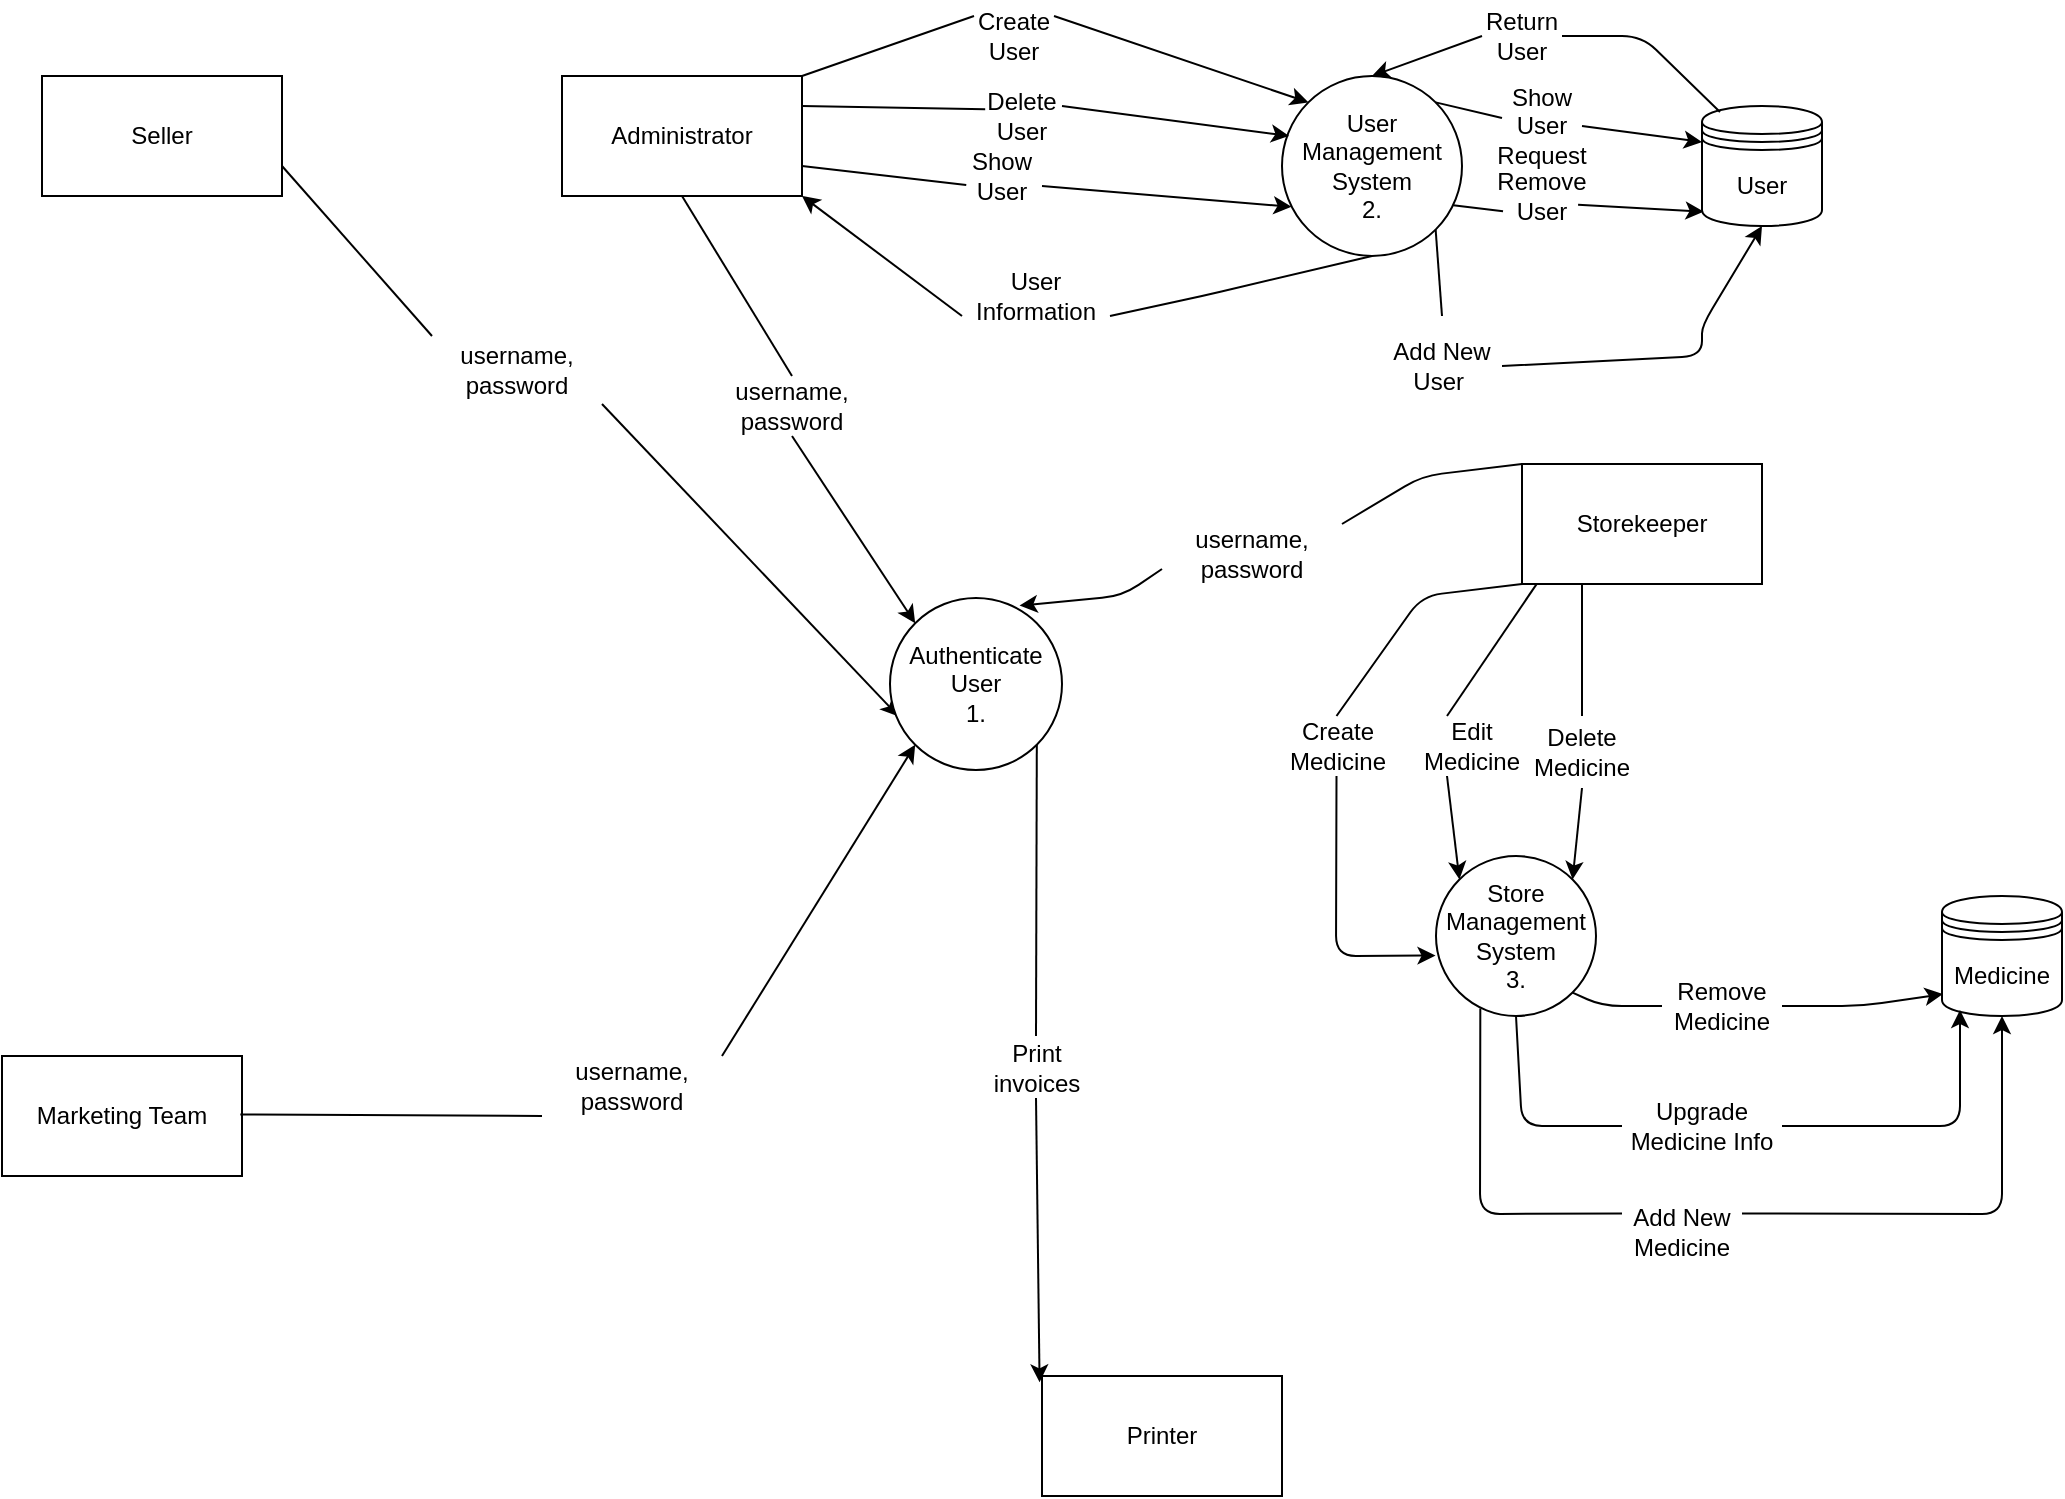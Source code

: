<mxfile version="14.6.13" type="device"><diagram id="mokcVXSYmaNh0RQACaDt" name="Page-1"><mxGraphModel dx="1038" dy="491" grid="1" gridSize="10" guides="1" tooltips="1" connect="1" arrows="1" fold="1" page="1" pageScale="1" pageWidth="827" pageHeight="1169" math="0" shadow="0"><root><mxCell id="0"/><mxCell id="1" parent="0"/><mxCell id="gqMwS6d3l2sqPH1gw4Yg-2" value="Administrator" style="rounded=0;whiteSpace=wrap;html=1;" parent="1" vertex="1"><mxGeometry x="310" y="40" width="120" height="60" as="geometry"/></mxCell><mxCell id="gqMwS6d3l2sqPH1gw4Yg-3" value="Storekeeper" style="rounded=0;whiteSpace=wrap;html=1;" parent="1" vertex="1"><mxGeometry x="790" y="234" width="120" height="60" as="geometry"/></mxCell><mxCell id="gqMwS6d3l2sqPH1gw4Yg-4" value="Seller" style="rounded=0;whiteSpace=wrap;html=1;" parent="1" vertex="1"><mxGeometry x="50" y="40" width="120" height="60" as="geometry"/></mxCell><mxCell id="gqMwS6d3l2sqPH1gw4Yg-5" value="Marketing Team" style="rounded=0;whiteSpace=wrap;html=1;" parent="1" vertex="1"><mxGeometry x="30" y="530" width="120" height="60" as="geometry"/></mxCell><mxCell id="gqMwS6d3l2sqPH1gw4Yg-8" value="" style="endArrow=classic;html=1;exitX=1;exitY=1;exitDx=0;exitDy=0;entryX=0.05;entryY=0.688;entryDx=0;entryDy=0;entryPerimeter=0;startArrow=none;" parent="1" source="gqMwS6d3l2sqPH1gw4Yg-9" target="Wz61JIbvvKoA4WCaTpvj-23" edge="1"><mxGeometry width="50" height="50" relative="1" as="geometry"><mxPoint x="64.8" y="385.98" as="sourcePoint"/><mxPoint x="470" y="359" as="targetPoint"/></mxGeometry></mxCell><mxCell id="gqMwS6d3l2sqPH1gw4Yg-10" value="" style="endArrow=classic;html=1;exitX=1;exitY=0;exitDx=0;exitDy=0;entryX=0;entryY=1;entryDx=0;entryDy=0;startArrow=none;" parent="1" source="gqMwS6d3l2sqPH1gw4Yg-11" target="Wz61JIbvvKoA4WCaTpvj-23" edge="1"><mxGeometry width="50" height="50" relative="1" as="geometry"><mxPoint x="52.8" y="469.997" as="sourcePoint"/><mxPoint x="480.239" y="379.94" as="targetPoint"/></mxGeometry></mxCell><mxCell id="gqMwS6d3l2sqPH1gw4Yg-12" value="" style="endArrow=classic;html=1;entryX=0.753;entryY=0.044;entryDx=0;entryDy=0;entryPerimeter=0;exitX=0;exitY=0.75;exitDx=0;exitDy=0;startArrow=none;" parent="1" source="gqMwS6d3l2sqPH1gw4Yg-13" target="Wz61JIbvvKoA4WCaTpvj-23" edge="1"><mxGeometry width="50" height="50" relative="1" as="geometry"><mxPoint x="60" y="267.447" as="sourcePoint"/><mxPoint x="553" y="344" as="targetPoint"/><Array as="points"><mxPoint x="590" y="300"/></Array></mxGeometry></mxCell><mxCell id="gqMwS6d3l2sqPH1gw4Yg-22" value="Printer" style="rounded=0;whiteSpace=wrap;html=1;" parent="1" vertex="1"><mxGeometry x="550" y="690" width="120" height="60" as="geometry"/></mxCell><mxCell id="gqMwS6d3l2sqPH1gw4Yg-23" value="" style="endArrow=classic;html=1;entryX=-0.01;entryY=0.053;entryDx=0;entryDy=0;entryPerimeter=0;exitX=0.5;exitY=1;exitDx=0;exitDy=0;startArrow=none;" parent="1" source="gqMwS6d3l2sqPH1gw4Yg-24" target="gqMwS6d3l2sqPH1gw4Yg-22" edge="1"><mxGeometry width="50" height="50" relative="1" as="geometry"><mxPoint x="549.37" y="380.314" as="sourcePoint"/><mxPoint x="500" y="450" as="targetPoint"/></mxGeometry></mxCell><mxCell id="Wz61JIbvvKoA4WCaTpvj-2" value="User Management System&lt;br&gt;2." style="ellipse;whiteSpace=wrap;html=1;aspect=fixed;" vertex="1" parent="1"><mxGeometry x="670" y="40" width="90" height="90" as="geometry"/></mxCell><mxCell id="Wz61JIbvvKoA4WCaTpvj-7" value="" style="endArrow=classic;html=1;exitX=0.5;exitY=1;exitDx=0;exitDy=0;entryX=0;entryY=0;entryDx=0;entryDy=0;startArrow=none;" edge="1" parent="1" source="gqMwS6d3l2sqPH1gw4Yg-7" target="Wz61JIbvvKoA4WCaTpvj-23"><mxGeometry width="50" height="50" relative="1" as="geometry"><mxPoint x="420" y="180" as="sourcePoint"/><mxPoint x="479.645" y="308.645" as="targetPoint"/></mxGeometry></mxCell><mxCell id="Wz61JIbvvKoA4WCaTpvj-8" value="User" style="shape=datastore;whiteSpace=wrap;html=1;" vertex="1" parent="1"><mxGeometry x="880" y="55" width="60" height="60" as="geometry"/></mxCell><mxCell id="Wz61JIbvvKoA4WCaTpvj-9" value="" style="endArrow=classic;html=1;exitX=1;exitY=0;exitDx=0;exitDy=0;entryX=0;entryY=0;entryDx=0;entryDy=0;startArrow=none;" edge="1" parent="1" source="Wz61JIbvvKoA4WCaTpvj-11" target="Wz61JIbvvKoA4WCaTpvj-2"><mxGeometry width="50" height="50" relative="1" as="geometry"><mxPoint x="430" y="68" as="sourcePoint"/><mxPoint x="590" y="40" as="targetPoint"/></mxGeometry></mxCell><mxCell id="Wz61JIbvvKoA4WCaTpvj-13" value="" style="endArrow=classic;html=1;exitX=1;exitY=0.5;exitDx=0;exitDy=0;entryX=0.5;entryY=1;entryDx=0;entryDy=0;startArrow=none;" edge="1" parent="1" source="Wz61JIbvvKoA4WCaTpvj-12" target="Wz61JIbvvKoA4WCaTpvj-8"><mxGeometry width="50" height="50" relative="1" as="geometry"><mxPoint x="790" y="225" as="sourcePoint"/><mxPoint x="840" y="175" as="targetPoint"/><Array as="points"><mxPoint x="880" y="180"/><mxPoint x="880" y="165"/></Array></mxGeometry></mxCell><mxCell id="Wz61JIbvvKoA4WCaTpvj-17" value="" style="endArrow=classic;html=1;exitX=1;exitY=0.25;exitDx=0;exitDy=0;entryX=0.04;entryY=0.333;entryDx=0;entryDy=0;entryPerimeter=0;startArrow=none;" edge="1" parent="1" source="Wz61JIbvvKoA4WCaTpvj-20" target="Wz61JIbvvKoA4WCaTpvj-2"><mxGeometry width="50" height="50" relative="1" as="geometry"><mxPoint x="480" y="140" as="sourcePoint"/><mxPoint x="530" y="90" as="targetPoint"/></mxGeometry></mxCell><mxCell id="Wz61JIbvvKoA4WCaTpvj-21" value="" style="endArrow=classic;html=1;exitX=0.951;exitY=0.718;exitDx=0;exitDy=0;exitPerimeter=0;entryX=0.013;entryY=0.88;entryDx=0;entryDy=0;entryPerimeter=0;startArrow=none;" edge="1" parent="1" source="Wz61JIbvvKoA4WCaTpvj-22" target="Wz61JIbvvKoA4WCaTpvj-8"><mxGeometry width="50" height="50" relative="1" as="geometry"><mxPoint x="770" y="90" as="sourcePoint"/><mxPoint x="820" y="40" as="targetPoint"/></mxGeometry></mxCell><mxCell id="Wz61JIbvvKoA4WCaTpvj-23" value="Authenticate User&lt;br&gt;1." style="ellipse;whiteSpace=wrap;html=1;aspect=fixed;" vertex="1" parent="1"><mxGeometry x="474" y="301" width="86" height="86" as="geometry"/></mxCell><mxCell id="Wz61JIbvvKoA4WCaTpvj-26" value="" style="endArrow=classic;html=1;exitX=1;exitY=0.75;exitDx=0;exitDy=0;entryX=0.053;entryY=0.727;entryDx=0;entryDy=0;entryPerimeter=0;startArrow=none;" edge="1" parent="1" source="Wz61JIbvvKoA4WCaTpvj-32" target="Wz61JIbvvKoA4WCaTpvj-2"><mxGeometry width="50" height="50" relative="1" as="geometry"><mxPoint x="520" y="220" as="sourcePoint"/><mxPoint x="570" y="170" as="targetPoint"/></mxGeometry></mxCell><mxCell id="Wz61JIbvvKoA4WCaTpvj-11" value="Create User" style="text;html=1;strokeColor=none;fillColor=none;align=center;verticalAlign=middle;whiteSpace=wrap;rounded=0;" vertex="1" parent="1"><mxGeometry x="516" y="10" width="40" height="20" as="geometry"/></mxCell><mxCell id="Wz61JIbvvKoA4WCaTpvj-27" value="" style="endArrow=none;html=1;exitX=1;exitY=0;exitDx=0;exitDy=0;entryX=0;entryY=0;entryDx=0;entryDy=0;" edge="1" parent="1" source="gqMwS6d3l2sqPH1gw4Yg-2" target="Wz61JIbvvKoA4WCaTpvj-11"><mxGeometry width="50" height="50" relative="1" as="geometry"><mxPoint x="430" y="40" as="sourcePoint"/><mxPoint x="683.18" y="53.18" as="targetPoint"/></mxGeometry></mxCell><mxCell id="Wz61JIbvvKoA4WCaTpvj-20" value="Delete User" style="text;html=1;strokeColor=none;fillColor=none;align=center;verticalAlign=middle;whiteSpace=wrap;rounded=0;" vertex="1" parent="1"><mxGeometry x="520" y="50" width="40" height="20" as="geometry"/></mxCell><mxCell id="Wz61JIbvvKoA4WCaTpvj-29" value="" style="endArrow=none;html=1;exitX=1;exitY=0.25;exitDx=0;exitDy=0;entryX=0.04;entryY=0.333;entryDx=0;entryDy=0;entryPerimeter=0;" edge="1" parent="1" source="gqMwS6d3l2sqPH1gw4Yg-2" target="Wz61JIbvvKoA4WCaTpvj-20"><mxGeometry width="50" height="50" relative="1" as="geometry"><mxPoint x="430" y="55" as="sourcePoint"/><mxPoint x="673.6" y="69.97" as="targetPoint"/></mxGeometry></mxCell><mxCell id="Wz61JIbvvKoA4WCaTpvj-22" value="Remove User" style="text;html=1;strokeColor=none;fillColor=none;align=center;verticalAlign=middle;whiteSpace=wrap;rounded=0;" vertex="1" parent="1"><mxGeometry x="780" y="90" width="40" height="20" as="geometry"/></mxCell><mxCell id="Wz61JIbvvKoA4WCaTpvj-30" value="" style="endArrow=none;html=1;exitX=0.951;exitY=0.718;exitDx=0;exitDy=0;exitPerimeter=0;entryX=0.013;entryY=0.88;entryDx=0;entryDy=0;entryPerimeter=0;" edge="1" parent="1" source="Wz61JIbvvKoA4WCaTpvj-2" target="Wz61JIbvvKoA4WCaTpvj-22"><mxGeometry width="50" height="50" relative="1" as="geometry"><mxPoint x="755.59" y="104.62" as="sourcePoint"/><mxPoint x="850.78" y="107.8" as="targetPoint"/></mxGeometry></mxCell><mxCell id="Wz61JIbvvKoA4WCaTpvj-12" value="Add New User&amp;nbsp;" style="text;html=1;strokeColor=none;fillColor=none;align=center;verticalAlign=middle;whiteSpace=wrap;rounded=0;" vertex="1" parent="1"><mxGeometry x="720" y="160" width="60" height="50" as="geometry"/></mxCell><mxCell id="Wz61JIbvvKoA4WCaTpvj-31" value="" style="endArrow=none;html=1;entryX=0.5;entryY=0;entryDx=0;entryDy=0;exitX=1;exitY=1;exitDx=0;exitDy=0;" edge="1" parent="1" source="Wz61JIbvvKoA4WCaTpvj-2" target="Wz61JIbvvKoA4WCaTpvj-12"><mxGeometry width="50" height="50" relative="1" as="geometry"><mxPoint x="750" y="117" as="sourcePoint"/><mxPoint x="750" y="150" as="targetPoint"/><Array as="points"/></mxGeometry></mxCell><mxCell id="Wz61JIbvvKoA4WCaTpvj-32" value="Show User" style="text;html=1;strokeColor=none;fillColor=none;align=center;verticalAlign=middle;whiteSpace=wrap;rounded=0;" vertex="1" parent="1"><mxGeometry x="510" y="80" width="40" height="20" as="geometry"/></mxCell><mxCell id="Wz61JIbvvKoA4WCaTpvj-33" value="" style="endArrow=none;html=1;exitX=1;exitY=0.75;exitDx=0;exitDy=0;entryX=0.053;entryY=0.727;entryDx=0;entryDy=0;entryPerimeter=0;" edge="1" parent="1" source="gqMwS6d3l2sqPH1gw4Yg-2" target="Wz61JIbvvKoA4WCaTpvj-32"><mxGeometry width="50" height="50" relative="1" as="geometry"><mxPoint x="430" y="85" as="sourcePoint"/><mxPoint x="674.77" y="105.43" as="targetPoint"/></mxGeometry></mxCell><mxCell id="Wz61JIbvvKoA4WCaTpvj-35" value="" style="endArrow=classic;html=1;exitX=1;exitY=0.5;exitDx=0;exitDy=0;entryX=0;entryY=0.3;entryDx=0;entryDy=0;startArrow=none;" edge="1" parent="1" source="Wz61JIbvvKoA4WCaTpvj-34" target="Wz61JIbvvKoA4WCaTpvj-8"><mxGeometry width="50" height="50" relative="1" as="geometry"><mxPoint x="770" y="60" as="sourcePoint"/><mxPoint x="820" y="10" as="targetPoint"/></mxGeometry></mxCell><mxCell id="Wz61JIbvvKoA4WCaTpvj-34" value="Show User Request" style="text;html=1;strokeColor=none;fillColor=none;align=center;verticalAlign=middle;whiteSpace=wrap;rounded=0;" vertex="1" parent="1"><mxGeometry x="780" y="55" width="40" height="20" as="geometry"/></mxCell><mxCell id="Wz61JIbvvKoA4WCaTpvj-36" value="" style="endArrow=none;html=1;exitX=1;exitY=0;exitDx=0;exitDy=0;entryX=0;entryY=0.3;entryDx=0;entryDy=0;" edge="1" parent="1" source="Wz61JIbvvKoA4WCaTpvj-2" target="Wz61JIbvvKoA4WCaTpvj-34"><mxGeometry width="50" height="50" relative="1" as="geometry"><mxPoint x="746.82" y="53.18" as="sourcePoint"/><mxPoint x="850" y="73" as="targetPoint"/></mxGeometry></mxCell><mxCell id="Wz61JIbvvKoA4WCaTpvj-37" value="" style="endArrow=classic;html=1;exitX=0;exitY=0.5;exitDx=0;exitDy=0;entryX=0.5;entryY=0;entryDx=0;entryDy=0;startArrow=none;" edge="1" parent="1" source="Wz61JIbvvKoA4WCaTpvj-38" target="Wz61JIbvvKoA4WCaTpvj-2"><mxGeometry width="50" height="50" relative="1" as="geometry"><mxPoint x="840" y="50" as="sourcePoint"/><mxPoint x="890" as="targetPoint"/><Array as="points"/></mxGeometry></mxCell><mxCell id="Wz61JIbvvKoA4WCaTpvj-38" value="Return User" style="text;html=1;strokeColor=none;fillColor=none;align=center;verticalAlign=middle;whiteSpace=wrap;rounded=0;" vertex="1" parent="1"><mxGeometry x="770" y="10" width="40" height="20" as="geometry"/></mxCell><mxCell id="Wz61JIbvvKoA4WCaTpvj-39" value="" style="endArrow=none;html=1;exitX=0.15;exitY=0.05;exitDx=0;exitDy=0;exitPerimeter=0;entryX=1;entryY=0.5;entryDx=0;entryDy=0;" edge="1" parent="1" source="Wz61JIbvvKoA4WCaTpvj-8" target="Wz61JIbvvKoA4WCaTpvj-38"><mxGeometry width="50" height="50" relative="1" as="geometry"><mxPoint x="859" y="58" as="sourcePoint"/><mxPoint x="715" y="40" as="targetPoint"/><Array as="points"><mxPoint x="850" y="20"/></Array></mxGeometry></mxCell><mxCell id="Wz61JIbvvKoA4WCaTpvj-40" value="" style="endArrow=classic;html=1;entryX=1;entryY=1;entryDx=0;entryDy=0;startArrow=none;exitX=0;exitY=0.75;exitDx=0;exitDy=0;" edge="1" parent="1" source="Wz61JIbvvKoA4WCaTpvj-41" target="gqMwS6d3l2sqPH1gw4Yg-2"><mxGeometry width="50" height="50" relative="1" as="geometry"><mxPoint x="500" y="160" as="sourcePoint"/><mxPoint x="560" y="150" as="targetPoint"/><Array as="points"/></mxGeometry></mxCell><mxCell id="Wz61JIbvvKoA4WCaTpvj-41" value="User Information" style="text;html=1;strokeColor=none;fillColor=none;align=center;verticalAlign=middle;whiteSpace=wrap;rounded=0;" vertex="1" parent="1"><mxGeometry x="510" y="130" width="74" height="40" as="geometry"/></mxCell><mxCell id="Wz61JIbvvKoA4WCaTpvj-42" value="" style="endArrow=none;html=1;exitX=0.5;exitY=1;exitDx=0;exitDy=0;entryX=1;entryY=0.75;entryDx=0;entryDy=0;" edge="1" parent="1" source="Wz61JIbvvKoA4WCaTpvj-2" target="Wz61JIbvvKoA4WCaTpvj-41"><mxGeometry width="50" height="50" relative="1" as="geometry"><mxPoint x="715" y="130" as="sourcePoint"/><mxPoint x="600" y="180" as="targetPoint"/><Array as="points"><mxPoint x="630" y="150"/></Array></mxGeometry></mxCell><mxCell id="Wz61JIbvvKoA4WCaTpvj-44" value="Store Management System &lt;br&gt;3." style="ellipse;whiteSpace=wrap;html=1;aspect=fixed;" vertex="1" parent="1"><mxGeometry x="747" y="430" width="80" height="80" as="geometry"/></mxCell><mxCell id="gqMwS6d3l2sqPH1gw4Yg-7" value="username,&lt;br&gt;password" style="text;html=1;strokeColor=none;fillColor=none;align=center;verticalAlign=middle;whiteSpace=wrap;rounded=0;" parent="1" vertex="1"><mxGeometry x="380" y="190" width="90" height="30" as="geometry"/></mxCell><mxCell id="Wz61JIbvvKoA4WCaTpvj-46" value="" style="endArrow=none;html=1;exitX=0.5;exitY=1;exitDx=0;exitDy=0;entryX=0.5;entryY=0;entryDx=0;entryDy=0;" edge="1" parent="1" source="gqMwS6d3l2sqPH1gw4Yg-2" target="gqMwS6d3l2sqPH1gw4Yg-7"><mxGeometry width="50" height="50" relative="1" as="geometry"><mxPoint x="370" y="100" as="sourcePoint"/><mxPoint x="486.594" y="313.594" as="targetPoint"/></mxGeometry></mxCell><mxCell id="gqMwS6d3l2sqPH1gw4Yg-13" value="username,&lt;br&gt;password" style="text;html=1;strokeColor=none;fillColor=none;align=center;verticalAlign=middle;whiteSpace=wrap;rounded=0;" parent="1" vertex="1"><mxGeometry x="610" y="264" width="90" height="30" as="geometry"/></mxCell><mxCell id="Wz61JIbvvKoA4WCaTpvj-47" value="" style="endArrow=none;html=1;entryX=1;entryY=0;entryDx=0;entryDy=0;exitX=0;exitY=0;exitDx=0;exitDy=0;" edge="1" parent="1" source="gqMwS6d3l2sqPH1gw4Yg-3" target="gqMwS6d3l2sqPH1gw4Yg-13"><mxGeometry width="50" height="50" relative="1" as="geometry"><mxPoint x="790" y="260" as="sourcePoint"/><mxPoint x="538.758" y="304.784" as="targetPoint"/><Array as="points"><mxPoint x="740" y="240"/></Array></mxGeometry></mxCell><mxCell id="Wz61JIbvvKoA4WCaTpvj-48" value="Medicine" style="shape=datastore;whiteSpace=wrap;html=1;" vertex="1" parent="1"><mxGeometry x="1000" y="450" width="60" height="60" as="geometry"/></mxCell><mxCell id="gqMwS6d3l2sqPH1gw4Yg-24" value="Print invoices" style="text;html=1;strokeColor=none;fillColor=none;align=center;verticalAlign=middle;whiteSpace=wrap;rounded=0;" parent="1" vertex="1"><mxGeometry x="519.5" y="520" width="55" height="31" as="geometry"/></mxCell><mxCell id="Wz61JIbvvKoA4WCaTpvj-49" value="" style="endArrow=none;html=1;entryX=0.5;entryY=0;entryDx=0;entryDy=0;exitX=1;exitY=1;exitDx=0;exitDy=0;" edge="1" parent="1" source="Wz61JIbvvKoA4WCaTpvj-23" target="gqMwS6d3l2sqPH1gw4Yg-24"><mxGeometry width="50" height="50" relative="1" as="geometry"><mxPoint x="547.406" y="374.406" as="sourcePoint"/><mxPoint x="548.8" y="693.18" as="targetPoint"/></mxGeometry></mxCell><mxCell id="Wz61JIbvvKoA4WCaTpvj-50" value="" style="endArrow=classic;html=1;exitX=1;exitY=0.5;exitDx=0;exitDy=0;entryX=0.007;entryY=0.817;entryDx=0;entryDy=0;entryPerimeter=0;startArrow=none;" edge="1" parent="1" source="Wz61JIbvvKoA4WCaTpvj-70" target="Wz61JIbvvKoA4WCaTpvj-48"><mxGeometry width="50" height="50" relative="1" as="geometry"><mxPoint x="860" y="520" as="sourcePoint"/><mxPoint x="910" y="470" as="targetPoint"/><Array as="points"><mxPoint x="960" y="505"/></Array></mxGeometry></mxCell><mxCell id="Wz61JIbvvKoA4WCaTpvj-52" value="" style="endArrow=classic;html=1;entryX=0.5;entryY=1;entryDx=0;entryDy=0;startArrow=none;exitX=1;exitY=0.25;exitDx=0;exitDy=0;" edge="1" parent="1" source="Wz61JIbvvKoA4WCaTpvj-62" target="Wz61JIbvvKoA4WCaTpvj-48"><mxGeometry width="50" height="50" relative="1" as="geometry"><mxPoint x="940" y="630" as="sourcePoint"/><mxPoint x="870" y="387" as="targetPoint"/><Array as="points"><mxPoint x="1030" y="609"/></Array></mxGeometry></mxCell><mxCell id="Wz61JIbvvKoA4WCaTpvj-53" value="" style="endArrow=classic;html=1;exitX=0.25;exitY=1;exitDx=0;exitDy=0;entryX=0;entryY=0;entryDx=0;entryDy=0;startArrow=none;" edge="1" parent="1" source="Wz61JIbvvKoA4WCaTpvj-64" target="Wz61JIbvvKoA4WCaTpvj-44"><mxGeometry width="50" height="50" relative="1" as="geometry"><mxPoint x="820" y="390" as="sourcePoint"/><mxPoint x="870" y="340" as="targetPoint"/></mxGeometry></mxCell><mxCell id="Wz61JIbvvKoA4WCaTpvj-55" value="" style="endArrow=classic;html=1;exitX=0.5;exitY=1;exitDx=0;exitDy=0;entryX=1;entryY=0;entryDx=0;entryDy=0;startArrow=none;" edge="1" parent="1" source="Wz61JIbvvKoA4WCaTpvj-68" target="Wz61JIbvvKoA4WCaTpvj-44"><mxGeometry width="50" height="50" relative="1" as="geometry"><mxPoint x="845" y="378" as="sourcePoint"/><mxPoint x="895" y="328" as="targetPoint"/></mxGeometry></mxCell><mxCell id="Wz61JIbvvKoA4WCaTpvj-57" value="" style="endArrow=classic;html=1;exitX=0.5;exitY=1;exitDx=0;exitDy=0;entryX=-0.003;entryY=0.622;entryDx=0;entryDy=0;startArrow=none;entryPerimeter=0;" edge="1" parent="1" source="Wz61JIbvvKoA4WCaTpvj-59" target="Wz61JIbvvKoA4WCaTpvj-44"><mxGeometry width="50" height="50" relative="1" as="geometry"><mxPoint x="770" y="360" as="sourcePoint"/><mxPoint x="820" y="310" as="targetPoint"/><Array as="points"><mxPoint x="697" y="480"/></Array></mxGeometry></mxCell><mxCell id="Wz61JIbvvKoA4WCaTpvj-58" value="" style="endArrow=classic;html=1;entryX=0.15;entryY=0.95;entryDx=0;entryDy=0;entryPerimeter=0;startArrow=none;exitX=1;exitY=0.5;exitDx=0;exitDy=0;" edge="1" parent="1" source="Wz61JIbvvKoA4WCaTpvj-66" target="Wz61JIbvvKoA4WCaTpvj-48"><mxGeometry width="50" height="50" relative="1" as="geometry"><mxPoint x="787" y="510" as="sourcePoint"/><mxPoint x="905" y="480" as="targetPoint"/><Array as="points"><mxPoint x="1009" y="565"/></Array></mxGeometry></mxCell><mxCell id="Wz61JIbvvKoA4WCaTpvj-59" value="Create Medicine" style="text;html=1;strokeColor=none;fillColor=none;align=center;verticalAlign=middle;whiteSpace=wrap;rounded=0;" vertex="1" parent="1"><mxGeometry x="664.5" y="360" width="65.5" height="30" as="geometry"/></mxCell><mxCell id="Wz61JIbvvKoA4WCaTpvj-60" value="" style="endArrow=none;html=1;exitX=0;exitY=1;exitDx=0;exitDy=0;entryX=0.5;entryY=0;entryDx=0;entryDy=0;" edge="1" parent="1" source="gqMwS6d3l2sqPH1gw4Yg-3" target="Wz61JIbvvKoA4WCaTpvj-59"><mxGeometry width="50" height="50" relative="1" as="geometry"><mxPoint x="790" y="294" as="sourcePoint"/><mxPoint x="850" y="320" as="targetPoint"/><Array as="points"><mxPoint x="740" y="300"/></Array></mxGeometry></mxCell><mxCell id="Wz61JIbvvKoA4WCaTpvj-62" value="Add New Medicine" style="text;html=1;strokeColor=none;fillColor=none;align=center;verticalAlign=middle;whiteSpace=wrap;rounded=0;" vertex="1" parent="1"><mxGeometry x="840" y="600" width="60" height="35" as="geometry"/></mxCell><mxCell id="Wz61JIbvvKoA4WCaTpvj-63" value="" style="endArrow=none;html=1;exitX=0.277;exitY=0.953;exitDx=0;exitDy=0;exitPerimeter=0;entryX=0;entryY=0.25;entryDx=0;entryDy=0;" edge="1" parent="1" source="Wz61JIbvvKoA4WCaTpvj-44" target="Wz61JIbvvKoA4WCaTpvj-62"><mxGeometry width="50" height="50" relative="1" as="geometry"><mxPoint x="769.16" y="506.24" as="sourcePoint"/><mxPoint x="820" y="610" as="targetPoint"/><Array as="points"><mxPoint x="769" y="609"/></Array></mxGeometry></mxCell><mxCell id="Wz61JIbvvKoA4WCaTpvj-64" value="Edit Medicine" style="text;html=1;strokeColor=none;fillColor=none;align=center;verticalAlign=middle;whiteSpace=wrap;rounded=0;" vertex="1" parent="1"><mxGeometry x="740" y="360" width="50" height="30" as="geometry"/></mxCell><mxCell id="Wz61JIbvvKoA4WCaTpvj-65" value="" style="endArrow=none;html=1;exitX=0.06;exitY=1.003;exitDx=0;exitDy=0;exitPerimeter=0;entryX=0.25;entryY=0;entryDx=0;entryDy=0;" edge="1" parent="1" source="gqMwS6d3l2sqPH1gw4Yg-3" target="Wz61JIbvvKoA4WCaTpvj-64"><mxGeometry width="50" height="50" relative="1" as="geometry"><mxPoint x="797.2" y="294.18" as="sourcePoint"/><mxPoint x="758.716" y="441.716" as="targetPoint"/></mxGeometry></mxCell><mxCell id="Wz61JIbvvKoA4WCaTpvj-66" value="Upgrade Medicine Info" style="text;html=1;strokeColor=none;fillColor=none;align=center;verticalAlign=middle;whiteSpace=wrap;rounded=0;" vertex="1" parent="1"><mxGeometry x="840" y="540" width="80" height="50" as="geometry"/></mxCell><mxCell id="Wz61JIbvvKoA4WCaTpvj-67" value="" style="endArrow=none;html=1;entryX=0;entryY=0.5;entryDx=0;entryDy=0;" edge="1" parent="1" target="Wz61JIbvvKoA4WCaTpvj-66"><mxGeometry width="50" height="50" relative="1" as="geometry"><mxPoint x="787" y="510" as="sourcePoint"/><mxPoint x="1009" y="507" as="targetPoint"/><Array as="points"><mxPoint x="790" y="565"/></Array></mxGeometry></mxCell><mxCell id="Wz61JIbvvKoA4WCaTpvj-68" value="Delete Medicine" style="text;html=1;strokeColor=none;fillColor=none;align=center;verticalAlign=middle;whiteSpace=wrap;rounded=0;" vertex="1" parent="1"><mxGeometry x="790" y="360" width="60" height="36" as="geometry"/></mxCell><mxCell id="Wz61JIbvvKoA4WCaTpvj-69" value="" style="endArrow=none;html=1;exitX=0.25;exitY=1;exitDx=0;exitDy=0;entryX=0.5;entryY=0;entryDx=0;entryDy=0;" edge="1" parent="1" source="gqMwS6d3l2sqPH1gw4Yg-3" target="Wz61JIbvvKoA4WCaTpvj-68"><mxGeometry width="50" height="50" relative="1" as="geometry"><mxPoint x="850" y="294" as="sourcePoint"/><mxPoint x="806.84" y="431.04" as="targetPoint"/></mxGeometry></mxCell><mxCell id="Wz61JIbvvKoA4WCaTpvj-70" value="Remove Medicine" style="text;html=1;strokeColor=none;fillColor=none;align=center;verticalAlign=middle;whiteSpace=wrap;rounded=0;" vertex="1" parent="1"><mxGeometry x="860" y="490" width="60" height="30" as="geometry"/></mxCell><mxCell id="Wz61JIbvvKoA4WCaTpvj-71" value="" style="endArrow=none;html=1;exitX=1;exitY=1;exitDx=0;exitDy=0;entryX=0;entryY=0.5;entryDx=0;entryDy=0;" edge="1" parent="1" source="Wz61JIbvvKoA4WCaTpvj-44" target="Wz61JIbvvKoA4WCaTpvj-70"><mxGeometry width="50" height="50" relative="1" as="geometry"><mxPoint x="815.284" y="498.284" as="sourcePoint"/><mxPoint x="1000.42" y="499.02" as="targetPoint"/><Array as="points"><mxPoint x="830" y="505"/></Array></mxGeometry></mxCell><mxCell id="gqMwS6d3l2sqPH1gw4Yg-9" value="username,&lt;br&gt;password" style="text;html=1;strokeColor=none;fillColor=none;align=center;verticalAlign=middle;whiteSpace=wrap;rounded=0;" parent="1" vertex="1"><mxGeometry x="245" y="170" width="85" height="34" as="geometry"/></mxCell><mxCell id="Wz61JIbvvKoA4WCaTpvj-74" value="" style="endArrow=none;html=1;exitX=1;exitY=0.75;exitDx=0;exitDy=0;entryX=0;entryY=0;entryDx=0;entryDy=0;" edge="1" parent="1" source="gqMwS6d3l2sqPH1gw4Yg-4" target="gqMwS6d3l2sqPH1gw4Yg-9"><mxGeometry width="50" height="50" relative="1" as="geometry"><mxPoint x="150" y="359" as="sourcePoint"/><mxPoint x="478.3" y="360.168" as="targetPoint"/></mxGeometry></mxCell><mxCell id="gqMwS6d3l2sqPH1gw4Yg-11" value="username,&lt;br&gt;password" style="text;html=1;strokeColor=none;fillColor=none;align=center;verticalAlign=middle;whiteSpace=wrap;rounded=0;rotation=0;" parent="1" vertex="1"><mxGeometry x="300" y="530" width="90" height="30" as="geometry"/></mxCell><mxCell id="Wz61JIbvvKoA4WCaTpvj-75" value="" style="endArrow=none;html=1;exitX=0.993;exitY=0.487;exitDx=0;exitDy=0;exitPerimeter=0;entryX=0;entryY=1;entryDx=0;entryDy=0;" edge="1" parent="1" source="gqMwS6d3l2sqPH1gw4Yg-5" target="gqMwS6d3l2sqPH1gw4Yg-11"><mxGeometry width="50" height="50" relative="1" as="geometry"><mxPoint x="219.16" y="649.22" as="sourcePoint"/><mxPoint x="486.594" y="374.406" as="targetPoint"/></mxGeometry></mxCell></root></mxGraphModel></diagram></mxfile>